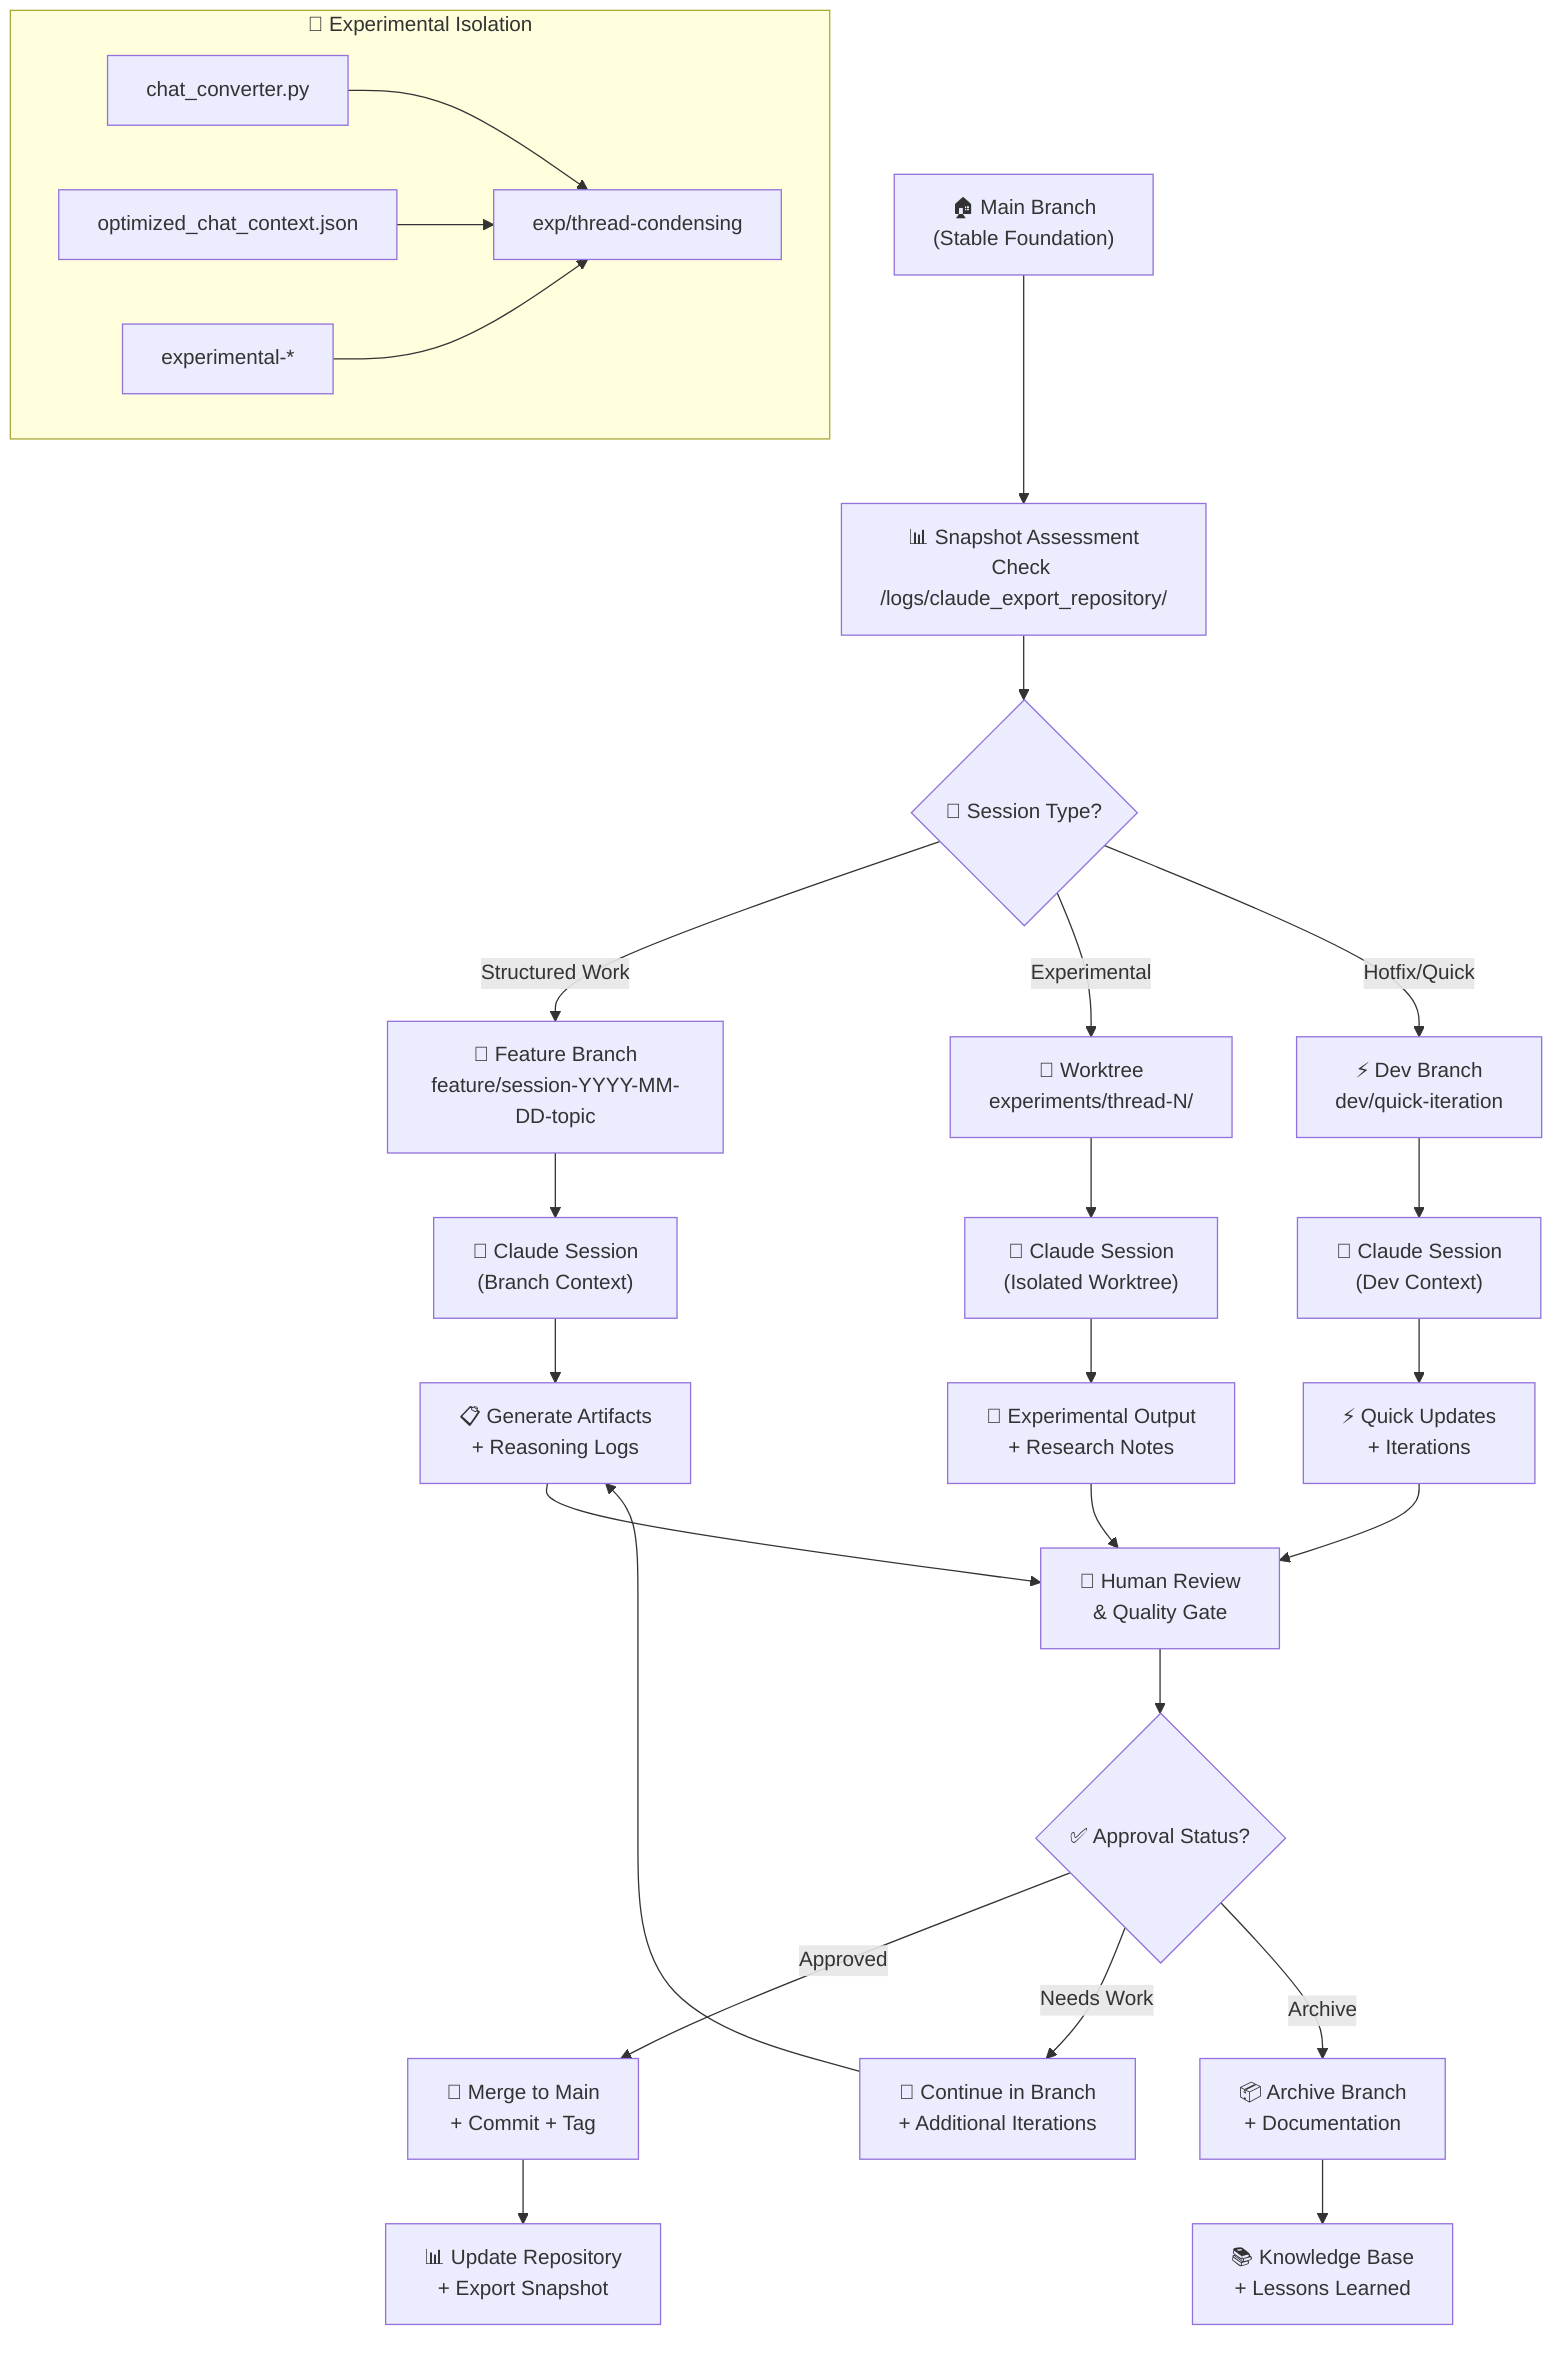 ---
theme: dark
---
graph TD
    A["🏠 Main Branch<br/>(Stable Foundation)"] --> B["📊 Snapshot Assessment<br/>Check /logs/claude_export_repository/"]
    B --> C{"🚀 Session Type?"}

    C -->|Structured Work| D1["🌿 Feature Branch<br/>feature/session-YYYY-MM-DD-topic"]
    C -->|Experimental| D2["🧪 Worktree<br/>experiments/thread-N/"]
    C -->|Hotfix/Quick| D3["⚡ Dev Branch<br/>dev/quick-iteration"]

    D1 --> E1["📝 Claude Session<br/>(Branch Context)"]
    D2 --> E2["🔬 Claude Session<br/>(Isolated Worktree)"]
    D3 --> E3["🔧 Claude Session<br/>(Dev Context)"]

    E1 --> F1["📋 Generate Artifacts<br/>+ Reasoning Logs"]
    E2 --> F2["🎨 Experimental Output<br/>+ Research Notes"]
    E3 --> F3["⚡ Quick Updates<br/>+ Iterations"]

    F1 --> G["👤 Human Review<br/>& Quality Gate"]
    F2 --> G
    F3 --> G

    G --> H{"✅ Approval Status?"}
    H -->|Approved| I1["🔄 Merge to Main<br/>+ Commit + Tag"]
    H -->|Needs Work| I2["🔄 Continue in Branch<br/>+ Additional Iterations"]
    H -->|Archive| I3["📦 Archive Branch<br/>+ Documentation"]

    I1 --> J["📊 Update Repository<br/>+ Export Snapshot"]
    I2 --> F1
    I3 --> K["📚 Knowledge Base<br/>+ Lessons Learned"]

    subgraph "🧪 Experimental Isolation"
        L["chat_converter.py"]
        M["optimized_chat_context.json"]
        N["experimental-*"]
        L --> O["exp/thread-condensing"]
        M --> O
        N --> O
    end